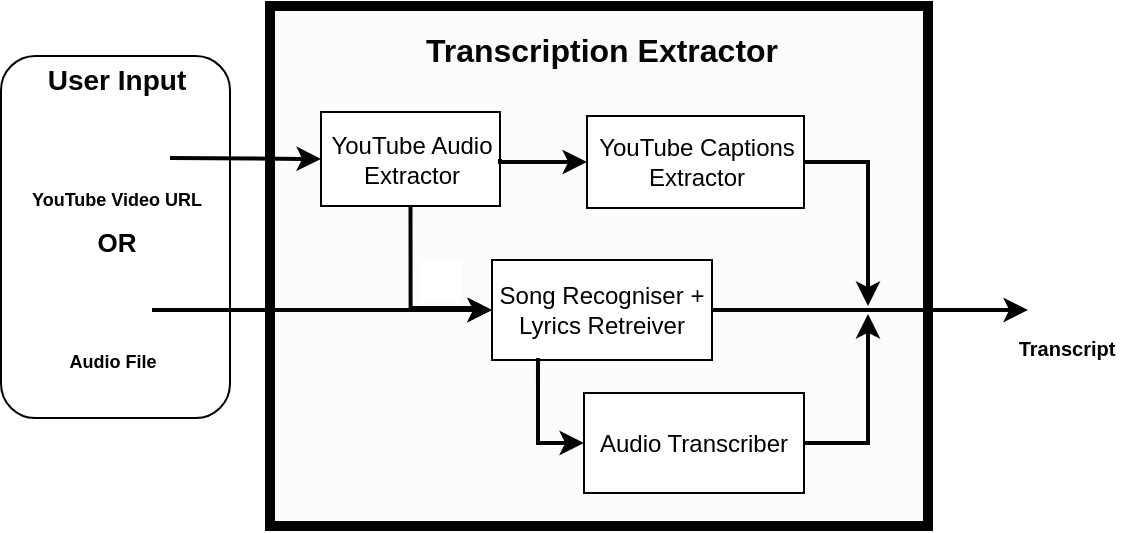 <mxfile version="21.1.0" type="device">
  <diagram name="Page-1" id="SUd0g6qpE-yk-ooul8g_">
    <mxGraphModel dx="659" dy="364" grid="1" gridSize="10" guides="1" tooltips="1" connect="1" arrows="1" fold="1" page="1" pageScale="1" pageWidth="827" pageHeight="1169" math="0" shadow="0">
      <root>
        <mxCell id="0" />
        <mxCell id="1" parent="0" />
        <mxCell id="-zcHjN8xM_PK8OtwrLqb-74" value="" style="rounded=1;whiteSpace=wrap;html=1;fillColor=none;" parent="1" vertex="1">
          <mxGeometry x="140.5" y="59" width="114.5" height="181" as="geometry" />
        </mxCell>
        <mxCell id="gkrDH6FNTRwxNcTsArpj-52" value="" style="rounded=0;whiteSpace=wrap;html=1;fillColor=#FCFCFC;strokeWidth=5;" parent="1" vertex="1">
          <mxGeometry x="275" y="34" width="329" height="260" as="geometry" />
        </mxCell>
        <mxCell id="gkrDH6FNTRwxNcTsArpj-53" value="&lt;b style=&quot;border-color: var(--border-color); font-size: 16px;&quot;&gt;&lt;font style=&quot;border-color: var(--border-color);&quot; color=&quot;#050505&quot;&gt;Transcription Extractor&lt;/font&gt;&lt;/b&gt;" style="text;html=1;strokeColor=none;fillColor=none;align=center;verticalAlign=middle;whiteSpace=wrap;rounded=0;" parent="1" vertex="1">
          <mxGeometry x="336" y="41" width="210" height="30" as="geometry" />
        </mxCell>
        <mxCell id="gkrDH6FNTRwxNcTsArpj-117" value="YouTube Audio Extractor" style="rounded=0;whiteSpace=wrap;html=1;" parent="1" vertex="1">
          <mxGeometry x="300.5" y="87" width="89.5" height="47" as="geometry" />
        </mxCell>
        <mxCell id="gkrDH6FNTRwxNcTsArpj-118" value="Song Recogniser + Lyrics Retreiver" style="rounded=0;whiteSpace=wrap;html=1;" parent="1" vertex="1">
          <mxGeometry x="386" y="161" width="110" height="50" as="geometry" />
        </mxCell>
        <mxCell id="gkrDH6FNTRwxNcTsArpj-119" value="Audio Transcriber" style="rounded=0;whiteSpace=wrap;html=1;" parent="1" vertex="1">
          <mxGeometry x="432" y="227.5" width="110" height="50" as="geometry" />
        </mxCell>
        <mxCell id="gkrDH6FNTRwxNcTsArpj-115" value="" style="shape=image;html=1;verticalAlign=top;verticalLabelPosition=bottom;labelBackgroundColor=#ffffff;imageAspect=0;aspect=fixed;image=https://cdn0.iconfinder.com/data/icons/google-material-design-3-0/48/ic_library_music_48px-128.png" parent="1" vertex="1">
          <mxGeometry x="177" y="166" width="40" height="40" as="geometry" />
        </mxCell>
        <mxCell id="gkrDH6FNTRwxNcTsArpj-122" value="" style="edgeStyle=orthogonalEdgeStyle;rounded=0;orthogonalLoop=1;jettySize=auto;html=1;strokeWidth=2;strokeColor=#030303;startArrow=none;exitX=0.5;exitY=1;exitDx=0;exitDy=0;entryX=0;entryY=0.5;entryDx=0;entryDy=0;" parent="1" source="gkrDH6FNTRwxNcTsArpj-117" target="gkrDH6FNTRwxNcTsArpj-118" edge="1">
          <mxGeometry relative="1" as="geometry">
            <mxPoint x="250.25" y="138" as="sourcePoint" />
            <mxPoint x="195" y="263" as="targetPoint" />
            <Array as="points">
              <mxPoint x="345" y="185" />
              <mxPoint x="380" y="185" />
              <mxPoint x="380" y="186" />
            </Array>
          </mxGeometry>
        </mxCell>
        <mxCell id="gkrDH6FNTRwxNcTsArpj-123" value="" style="edgeStyle=orthogonalEdgeStyle;rounded=0;orthogonalLoop=1;jettySize=auto;html=1;strokeWidth=2;entryX=0;entryY=0.5;entryDx=0;entryDy=0;strokeColor=#030303;startArrow=none;exitX=0.209;exitY=0.98;exitDx=0;exitDy=0;exitPerimeter=0;" parent="1" source="gkrDH6FNTRwxNcTsArpj-118" target="gkrDH6FNTRwxNcTsArpj-119" edge="1">
          <mxGeometry relative="1" as="geometry">
            <mxPoint x="389.25" y="163" as="sourcePoint" />
            <mxPoint x="411.25" y="198" as="targetPoint" />
            <Array as="points" />
          </mxGeometry>
        </mxCell>
        <mxCell id="-zcHjN8xM_PK8OtwrLqb-11" value="" style="shape=image;html=1;verticalAlign=top;verticalLabelPosition=bottom;labelBackgroundColor=#ffffff;imageAspect=0;aspect=fixed;image=https://cdn4.iconfinder.com/data/icons/48-bubbles/48/12.File-128.png" parent="1" vertex="1">
          <mxGeometry x="650.5" y="149.5" width="46.5" height="46.5" as="geometry" />
        </mxCell>
        <mxCell id="-zcHjN8xM_PK8OtwrLqb-18" value="&lt;font style=&quot;font-size: 10px;&quot;&gt;&lt;b&gt;Transcript&lt;/b&gt;&lt;/font&gt;" style="text;html=1;align=center;verticalAlign=middle;resizable=0;points=[];autosize=1;strokeColor=none;fillColor=none;" parent="1" vertex="1">
          <mxGeometry x="638" y="190" width="70" height="30" as="geometry" />
        </mxCell>
        <mxCell id="-zcHjN8xM_PK8OtwrLqb-61" value="&lt;font size=&quot;1&quot; style=&quot;&quot;&gt;&lt;b style=&quot;font-size: 9px;&quot;&gt;Audio File&lt;/b&gt;&lt;/font&gt;" style="text;html=1;align=center;verticalAlign=middle;resizable=0;points=[];autosize=1;strokeColor=none;fillColor=none;" parent="1" vertex="1">
          <mxGeometry x="161" y="195.5" width="70" height="30" as="geometry" />
        </mxCell>
        <mxCell id="-zcHjN8xM_PK8OtwrLqb-65" value="&lt;font style=&quot;font-size: 9px;&quot;&gt;&lt;b&gt;YouTube Video URL&lt;/b&gt;&lt;/font&gt;" style="text;html=1;align=center;verticalAlign=middle;resizable=0;points=[];autosize=1;strokeColor=none;fillColor=none;" parent="1" vertex="1">
          <mxGeometry x="143" y="114.5" width="110" height="30" as="geometry" />
        </mxCell>
        <mxCell id="-zcHjN8xM_PK8OtwrLqb-66" value="" style="shape=image;verticalLabelPosition=bottom;labelBackgroundColor=default;verticalAlign=top;aspect=fixed;imageAspect=0;image=https://cdn-icons-png.flaticon.com/128/174/174883.png;" parent="1" vertex="1">
          <mxGeometry x="179" y="88" width="40" height="40" as="geometry" />
        </mxCell>
        <mxCell id="-zcHjN8xM_PK8OtwrLqb-67" value="" style="edgeStyle=orthogonalEdgeStyle;rounded=0;orthogonalLoop=1;jettySize=auto;html=1;strokeWidth=2;strokeColor=#030303;startArrow=none;entryX=0;entryY=0.5;entryDx=0;entryDy=0;" parent="1" target="gkrDH6FNTRwxNcTsArpj-117" edge="1">
          <mxGeometry relative="1" as="geometry">
            <mxPoint x="225" y="110" as="sourcePoint" />
            <mxPoint x="400" y="176" as="targetPoint" />
            <Array as="points">
              <mxPoint x="225" y="110" />
              <mxPoint x="296" y="110" />
            </Array>
          </mxGeometry>
        </mxCell>
        <mxCell id="-zcHjN8xM_PK8OtwrLqb-68" value="YouTube Captions&lt;br&gt;Extractor" style="rounded=0;whiteSpace=wrap;html=1;" parent="1" vertex="1">
          <mxGeometry x="433.5" y="89" width="108.5" height="46" as="geometry" />
        </mxCell>
        <mxCell id="-zcHjN8xM_PK8OtwrLqb-69" value="" style="edgeStyle=orthogonalEdgeStyle;rounded=0;orthogonalLoop=1;jettySize=auto;html=1;strokeWidth=2;strokeColor=#030303;startArrow=none;exitX=1;exitY=0.5;exitDx=0;exitDy=0;entryX=0;entryY=0.5;entryDx=0;entryDy=0;" parent="1" source="gkrDH6FNTRwxNcTsArpj-117" target="-zcHjN8xM_PK8OtwrLqb-68" edge="1">
          <mxGeometry relative="1" as="geometry">
            <mxPoint x="227" y="112" as="sourcePoint" />
            <mxPoint x="344" y="138" as="targetPoint" />
            <Array as="points">
              <mxPoint x="390" y="112" />
              <mxPoint x="433" y="112" />
            </Array>
          </mxGeometry>
        </mxCell>
        <mxCell id="-zcHjN8xM_PK8OtwrLqb-73" value="" style="shape=image;html=1;verticalAlign=top;verticalLabelPosition=bottom;labelBackgroundColor=#ffffff;imageAspect=0;aspect=fixed;image=https://cdn0.iconfinder.com/data/icons/google-material-design-3-0/48/ic_library_music_48px-128.png;imageBackground=#FFFFFF;" parent="1" vertex="1">
          <mxGeometry x="350" y="161.25" width="21" height="21" as="geometry" />
        </mxCell>
        <mxCell id="-zcHjN8xM_PK8OtwrLqb-75" value="&lt;b style=&quot;border-color: var(--border-color);&quot;&gt;&lt;font style=&quot;border-color: var(--border-color); font-size: 14px;&quot; color=&quot;#050505&quot;&gt;User Input&lt;/font&gt;&lt;/b&gt;" style="text;html=1;strokeColor=none;fillColor=none;align=center;verticalAlign=middle;whiteSpace=wrap;rounded=0;" parent="1" vertex="1">
          <mxGeometry x="150.75" y="59" width="94.5" height="23" as="geometry" />
        </mxCell>
        <mxCell id="-zcHjN8xM_PK8OtwrLqb-76" value="" style="edgeStyle=orthogonalEdgeStyle;rounded=0;orthogonalLoop=1;jettySize=auto;html=1;strokeWidth=2;strokeColor=#030303;startArrow=none;exitX=1;exitY=0.5;exitDx=0;exitDy=0;" parent="1" source="gkrDH6FNTRwxNcTsArpj-118" edge="1">
          <mxGeometry relative="1" as="geometry">
            <mxPoint x="551" y="123" as="sourcePoint" />
            <mxPoint x="654" y="186" as="targetPoint" />
            <Array as="points">
              <mxPoint x="634" y="186" />
              <mxPoint x="634" y="186" />
            </Array>
          </mxGeometry>
        </mxCell>
        <mxCell id="-zcHjN8xM_PK8OtwrLqb-78" value="" style="edgeStyle=orthogonalEdgeStyle;rounded=0;orthogonalLoop=1;jettySize=auto;html=1;strokeWidth=2;strokeColor=#030303;startArrow=none;entryX=0;entryY=0.5;entryDx=0;entryDy=0;" parent="1" target="gkrDH6FNTRwxNcTsArpj-118" edge="1">
          <mxGeometry relative="1" as="geometry">
            <mxPoint x="216" y="186" as="sourcePoint" />
            <mxPoint x="385.23" y="181.5" as="targetPoint" />
            <Array as="points">
              <mxPoint x="216" y="186" />
              <mxPoint x="385" y="186" />
            </Array>
          </mxGeometry>
        </mxCell>
        <mxCell id="-zcHjN8xM_PK8OtwrLqb-84" value="" style="edgeStyle=orthogonalEdgeStyle;rounded=0;orthogonalLoop=1;jettySize=auto;html=1;strokeWidth=2;strokeColor=#030303;startArrow=none;exitX=1;exitY=0.5;exitDx=0;exitDy=0;" parent="1" source="-zcHjN8xM_PK8OtwrLqb-68" edge="1">
          <mxGeometry relative="1" as="geometry">
            <mxPoint x="542" y="109" as="sourcePoint" />
            <mxPoint x="574" y="184" as="targetPoint" />
            <Array as="points">
              <mxPoint x="574" y="112" />
            </Array>
          </mxGeometry>
        </mxCell>
        <mxCell id="-zcHjN8xM_PK8OtwrLqb-85" value="" style="edgeStyle=orthogonalEdgeStyle;rounded=0;orthogonalLoop=1;jettySize=auto;html=1;strokeWidth=2;strokeColor=#030303;startArrow=none;exitX=1;exitY=0.5;exitDx=0;exitDy=0;" parent="1" source="gkrDH6FNTRwxNcTsArpj-119" edge="1">
          <mxGeometry relative="1" as="geometry">
            <mxPoint x="542" y="251.5" as="sourcePoint" />
            <mxPoint x="574" y="188" as="targetPoint" />
            <Array as="points">
              <mxPoint x="574" y="253" />
            </Array>
          </mxGeometry>
        </mxCell>
        <mxCell id="vBWEGKFF-OBlROHXlsks-1" value="&lt;font size=&quot;1&quot; style=&quot;&quot;&gt;&lt;b style=&quot;font-size: 13px;&quot;&gt;OR&lt;/b&gt;&lt;/font&gt;" style="text;html=1;align=center;verticalAlign=middle;resizable=0;points=[];autosize=1;strokeColor=none;fillColor=none;" parent="1" vertex="1">
          <mxGeometry x="178" y="136.5" width="40" height="30" as="geometry" />
        </mxCell>
      </root>
    </mxGraphModel>
  </diagram>
</mxfile>
